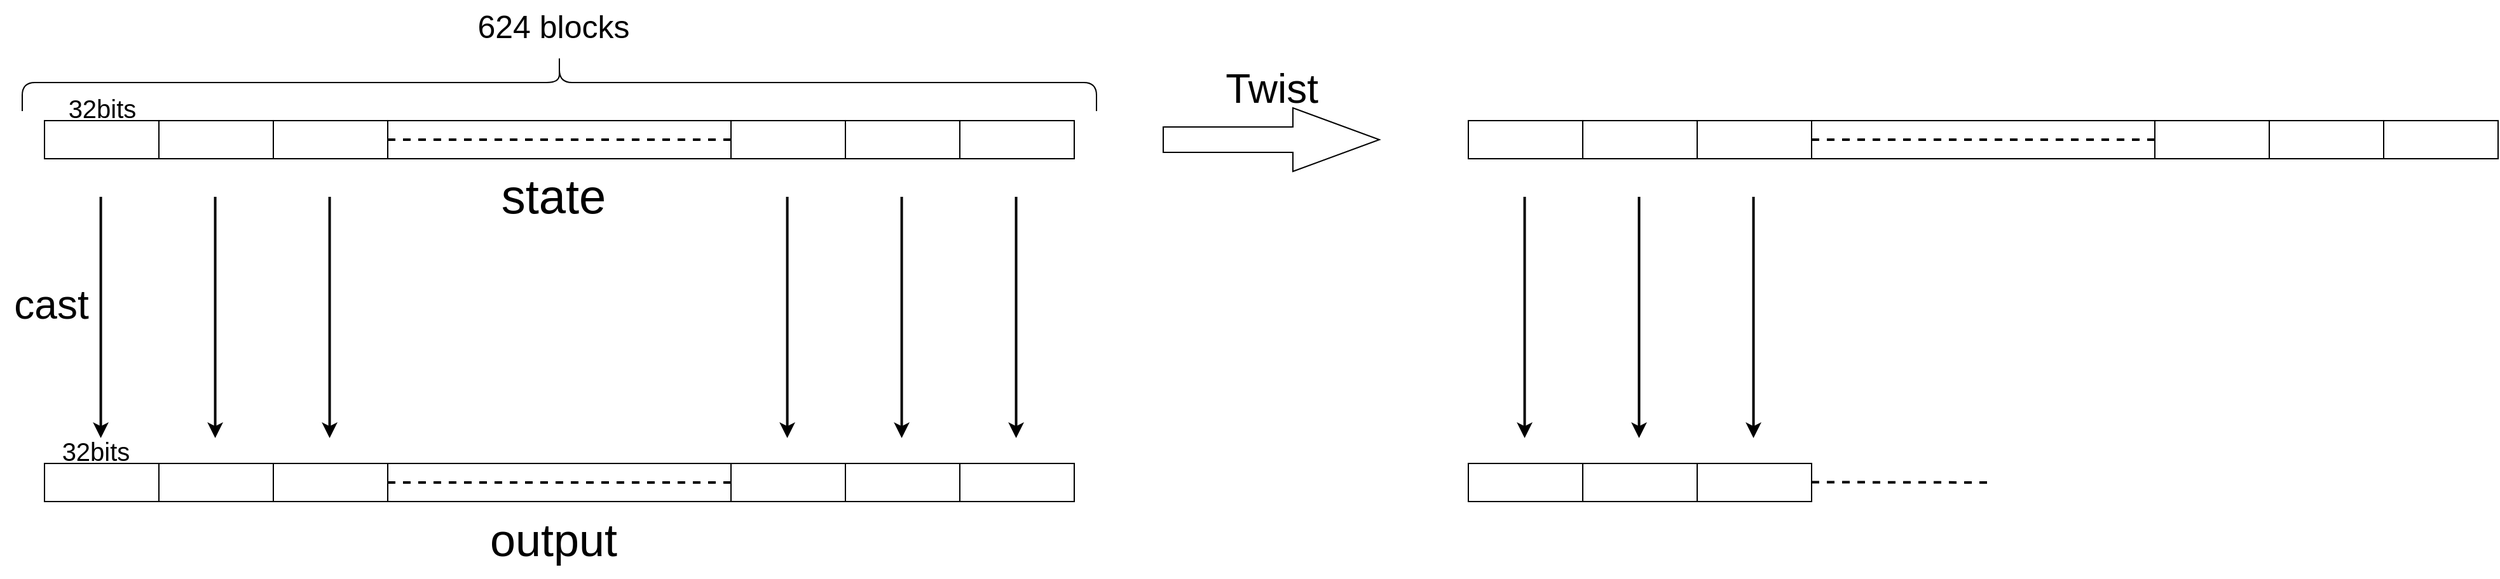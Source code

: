 <mxfile>
    <diagram id="ZrKKjEG-7WCRErtOYtB6" name="第 1 页">
        <mxGraphModel dx="4584" dy="1732" grid="1" gridSize="10" guides="1" tooltips="1" connect="1" arrows="1" fold="1" page="1" pageScale="1" pageWidth="1600" pageHeight="900" background="#ffffff" math="0" shadow="0">
            <root>
                <mxCell id="0"/>
                <mxCell id="1" parent="0"/>
                <mxCell id="145" value="" style="group" vertex="1" connectable="0" parent="1">
                    <mxGeometry x="-1600" width="1965" height="455" as="geometry"/>
                </mxCell>
                <mxCell id="21" value="&lt;font style=&quot;font-size: 25px;&quot;&gt;624 blocks&lt;/font&gt;" style="text;html=1;align=center;verticalAlign=middle;resizable=0;points=[];autosize=1;strokeColor=none;fillColor=none;" vertex="1" parent="145">
                    <mxGeometry x="365" width="140" height="40" as="geometry"/>
                </mxCell>
                <mxCell id="31" value="&lt;font style=&quot;font-size: 38px;&quot;&gt;state&lt;/font&gt;" style="text;html=1;align=center;verticalAlign=middle;resizable=0;points=[];autosize=1;strokeColor=none;fillColor=none;" vertex="1" parent="145">
                    <mxGeometry x="380" y="125" width="110" height="60" as="geometry"/>
                </mxCell>
                <mxCell id="89" value="" style="rounded=0;whiteSpace=wrap;html=1;" vertex="1" parent="145">
                    <mxGeometry x="35" y="95" width="90" height="30" as="geometry"/>
                </mxCell>
                <mxCell id="90" value="" style="rounded=0;whiteSpace=wrap;html=1;" vertex="1" parent="145">
                    <mxGeometry x="125" y="95" width="90" height="30" as="geometry"/>
                </mxCell>
                <mxCell id="91" value="" style="rounded=0;whiteSpace=wrap;html=1;" vertex="1" parent="145">
                    <mxGeometry x="215" y="95" width="90" height="30" as="geometry"/>
                </mxCell>
                <mxCell id="92" value="" style="rounded=0;whiteSpace=wrap;html=1;" vertex="1" parent="145">
                    <mxGeometry x="305" y="95" width="270" height="30" as="geometry"/>
                </mxCell>
                <mxCell id="93" value="" style="rounded=0;whiteSpace=wrap;html=1;" vertex="1" parent="145">
                    <mxGeometry x="575" y="95" width="90" height="30" as="geometry"/>
                </mxCell>
                <mxCell id="94" value="" style="rounded=0;whiteSpace=wrap;html=1;" vertex="1" parent="145">
                    <mxGeometry x="665" y="95" width="90" height="30" as="geometry"/>
                </mxCell>
                <mxCell id="95" value="" style="rounded=0;whiteSpace=wrap;html=1;" vertex="1" parent="145">
                    <mxGeometry x="755" y="95" width="90" height="30" as="geometry"/>
                </mxCell>
                <mxCell id="96" value="" style="shape=curlyBracket;whiteSpace=wrap;html=1;rounded=1;labelPosition=left;verticalLabelPosition=middle;align=right;verticalAlign=middle;rotation=90;" vertex="1" parent="145">
                    <mxGeometry x="417.5" y="-357.5" width="45" height="845" as="geometry"/>
                </mxCell>
                <mxCell id="100" style="edgeStyle=none;html=1;fontSize=25;endArrow=classic;endFill=1;strokeWidth=2;" edge="1" parent="145">
                    <mxGeometry relative="1" as="geometry">
                        <mxPoint x="79.29" y="345" as="targetPoint"/>
                        <mxPoint x="79.29" y="155" as="sourcePoint"/>
                    </mxGeometry>
                </mxCell>
                <mxCell id="101" style="edgeStyle=none;html=1;fontSize=25;endArrow=classic;endFill=1;strokeWidth=2;" edge="1" parent="145">
                    <mxGeometry relative="1" as="geometry">
                        <mxPoint x="169.29" y="345" as="targetPoint"/>
                        <mxPoint x="169.29" y="155" as="sourcePoint"/>
                    </mxGeometry>
                </mxCell>
                <mxCell id="102" style="edgeStyle=none;html=1;fontSize=25;endArrow=classic;endFill=1;strokeWidth=2;" edge="1" parent="145">
                    <mxGeometry relative="1" as="geometry">
                        <mxPoint x="259.29" y="345" as="targetPoint"/>
                        <mxPoint x="259.29" y="155" as="sourcePoint"/>
                    </mxGeometry>
                </mxCell>
                <mxCell id="103" style="edgeStyle=none;html=1;fontSize=25;endArrow=classic;endFill=1;strokeWidth=2;" edge="1" parent="145">
                    <mxGeometry relative="1" as="geometry">
                        <mxPoint x="619.29" y="345" as="targetPoint"/>
                        <mxPoint x="619.29" y="155" as="sourcePoint"/>
                    </mxGeometry>
                </mxCell>
                <mxCell id="104" style="edgeStyle=none;html=1;fontSize=25;endArrow=classic;endFill=1;strokeWidth=2;" edge="1" parent="145">
                    <mxGeometry relative="1" as="geometry">
                        <mxPoint x="709.29" y="345" as="targetPoint"/>
                        <mxPoint x="709.29" y="155" as="sourcePoint"/>
                    </mxGeometry>
                </mxCell>
                <mxCell id="105" style="edgeStyle=none;html=1;fontSize=25;endArrow=classic;endFill=1;strokeWidth=2;" edge="1" parent="145">
                    <mxGeometry relative="1" as="geometry">
                        <mxPoint x="799.29" y="345" as="targetPoint"/>
                        <mxPoint x="799.29" y="155" as="sourcePoint"/>
                    </mxGeometry>
                </mxCell>
                <mxCell id="106" value="" style="endArrow=none;dashed=1;html=1;strokeWidth=2;fontSize=30;exitX=0;exitY=0.5;exitDx=0;exitDy=0;entryX=0;entryY=0.5;entryDx=0;entryDy=0;" edge="1" parent="145">
                    <mxGeometry width="50" height="50" relative="1" as="geometry">
                        <mxPoint x="295" y="370" as="sourcePoint"/>
                        <mxPoint x="565" y="370" as="targetPoint"/>
                    </mxGeometry>
                </mxCell>
                <mxCell id="109" value="" style="rounded=0;whiteSpace=wrap;html=1;" vertex="1" parent="145">
                    <mxGeometry x="35" y="365" width="90" height="30" as="geometry"/>
                </mxCell>
                <mxCell id="110" value="" style="rounded=0;whiteSpace=wrap;html=1;" vertex="1" parent="145">
                    <mxGeometry x="125" y="365" width="90" height="30" as="geometry"/>
                </mxCell>
                <mxCell id="111" value="" style="rounded=0;whiteSpace=wrap;html=1;" vertex="1" parent="145">
                    <mxGeometry x="215" y="365" width="90" height="30" as="geometry"/>
                </mxCell>
                <mxCell id="112" value="" style="rounded=0;whiteSpace=wrap;html=1;" vertex="1" parent="145">
                    <mxGeometry x="305" y="365" width="270" height="30" as="geometry"/>
                </mxCell>
                <mxCell id="113" value="" style="rounded=0;whiteSpace=wrap;html=1;" vertex="1" parent="145">
                    <mxGeometry x="575" y="365" width="90" height="30" as="geometry"/>
                </mxCell>
                <mxCell id="114" value="" style="rounded=0;whiteSpace=wrap;html=1;" vertex="1" parent="145">
                    <mxGeometry x="665" y="365" width="90" height="30" as="geometry"/>
                </mxCell>
                <mxCell id="115" value="" style="rounded=0;whiteSpace=wrap;html=1;" vertex="1" parent="145">
                    <mxGeometry x="755" y="365" width="90" height="30" as="geometry"/>
                </mxCell>
                <mxCell id="116" value="" style="endArrow=none;dashed=1;html=1;strokeWidth=2;fontSize=30;exitX=0;exitY=0.5;exitDx=0;exitDy=0;entryX=0;entryY=0.5;entryDx=0;entryDy=0;" edge="1" parent="145" source="112" target="113">
                    <mxGeometry width="50" height="50" relative="1" as="geometry">
                        <mxPoint x="365" y="455" as="sourcePoint"/>
                        <mxPoint x="415" y="405" as="targetPoint"/>
                    </mxGeometry>
                </mxCell>
                <mxCell id="117" value="" style="endArrow=none;dashed=1;html=1;strokeWidth=2;fontSize=30;exitX=0;exitY=0.5;exitDx=0;exitDy=0;entryX=1;entryY=0.5;entryDx=0;entryDy=0;" edge="1" parent="145" source="92" target="92">
                    <mxGeometry width="50" height="50" relative="1" as="geometry">
                        <mxPoint x="315" y="390" as="sourcePoint"/>
                        <mxPoint x="585" y="390" as="targetPoint"/>
                    </mxGeometry>
                </mxCell>
                <mxCell id="118" value="&lt;font style=&quot;font-size: 20px;&quot;&gt;32bits&lt;/font&gt;" style="text;html=1;align=center;verticalAlign=middle;resizable=0;points=[];autosize=1;strokeColor=none;fillColor=none;" vertex="1" parent="145">
                    <mxGeometry x="40" y="65" width="80" height="40" as="geometry"/>
                </mxCell>
                <mxCell id="119" value="&lt;font style=&quot;font-size: 20px;&quot;&gt;32bits&lt;/font&gt;" style="text;html=1;align=center;verticalAlign=middle;resizable=0;points=[];autosize=1;strokeColor=none;fillColor=none;" vertex="1" parent="145">
                    <mxGeometry x="35" y="335" width="80" height="40" as="geometry"/>
                </mxCell>
                <mxCell id="120" value="&lt;font style=&quot;font-size: 36px;&quot;&gt;output&lt;/font&gt;" style="text;html=1;align=center;verticalAlign=middle;resizable=0;points=[];autosize=1;strokeColor=none;fillColor=none;" vertex="1" parent="145">
                    <mxGeometry x="375" y="395" width="120" height="60" as="geometry"/>
                </mxCell>
                <mxCell id="121" value="" style="shape=singleArrow;whiteSpace=wrap;html=1;arrowWidth=0.4;arrowSize=0.4;" vertex="1" parent="145">
                    <mxGeometry x="915" y="85" width="170" height="50" as="geometry"/>
                </mxCell>
                <mxCell id="124" value="&lt;font style=&quot;font-size: 32px;&quot;&gt;cast&lt;/font&gt;" style="text;html=1;align=center;verticalAlign=middle;resizable=0;points=[];autosize=1;strokeColor=none;fillColor=none;" vertex="1" parent="145">
                    <mxGeometry y="215" width="80" height="50" as="geometry"/>
                </mxCell>
                <mxCell id="126" value="&lt;font style=&quot;font-size: 32px;&quot;&gt;Twist&lt;/font&gt;" style="text;html=1;align=center;verticalAlign=middle;resizable=0;points=[];autosize=1;strokeColor=none;fillColor=none;" vertex="1" parent="145">
                    <mxGeometry x="950" y="45" width="100" height="50" as="geometry"/>
                </mxCell>
                <mxCell id="127" value="" style="endArrow=none;dashed=1;html=1;strokeWidth=2;fontSize=30;exitX=0;exitY=0.5;exitDx=0;exitDy=0;entryX=0;entryY=0.5;entryDx=0;entryDy=0;" edge="1" parent="145">
                    <mxGeometry width="50" height="50" relative="1" as="geometry">
                        <mxPoint x="1415" y="100" as="sourcePoint"/>
                        <mxPoint x="1685" y="100" as="targetPoint"/>
                    </mxGeometry>
                </mxCell>
                <mxCell id="128" value="" style="rounded=0;whiteSpace=wrap;html=1;" vertex="1" parent="145">
                    <mxGeometry x="1155" y="95" width="90" height="30" as="geometry"/>
                </mxCell>
                <mxCell id="129" value="" style="rounded=0;whiteSpace=wrap;html=1;" vertex="1" parent="145">
                    <mxGeometry x="1245" y="95" width="90" height="30" as="geometry"/>
                </mxCell>
                <mxCell id="130" value="" style="rounded=0;whiteSpace=wrap;html=1;" vertex="1" parent="145">
                    <mxGeometry x="1335" y="95" width="90" height="30" as="geometry"/>
                </mxCell>
                <mxCell id="131" value="" style="rounded=0;whiteSpace=wrap;html=1;" vertex="1" parent="145">
                    <mxGeometry x="1425" y="95" width="270" height="30" as="geometry"/>
                </mxCell>
                <mxCell id="132" value="" style="rounded=0;whiteSpace=wrap;html=1;" vertex="1" parent="145">
                    <mxGeometry x="1695" y="95" width="90" height="30" as="geometry"/>
                </mxCell>
                <mxCell id="133" value="" style="rounded=0;whiteSpace=wrap;html=1;" vertex="1" parent="145">
                    <mxGeometry x="1785" y="95" width="90" height="30" as="geometry"/>
                </mxCell>
                <mxCell id="134" value="" style="rounded=0;whiteSpace=wrap;html=1;" vertex="1" parent="145">
                    <mxGeometry x="1875" y="95" width="90" height="30" as="geometry"/>
                </mxCell>
                <mxCell id="135" value="" style="endArrow=none;dashed=1;html=1;strokeWidth=2;fontSize=30;exitX=0;exitY=0.5;exitDx=0;exitDy=0;entryX=0;entryY=0.5;entryDx=0;entryDy=0;" edge="1" parent="145" source="131" target="132">
                    <mxGeometry width="50" height="50" relative="1" as="geometry">
                        <mxPoint x="1485" y="185" as="sourcePoint"/>
                        <mxPoint x="1535" y="135" as="targetPoint"/>
                    </mxGeometry>
                </mxCell>
                <mxCell id="136" style="edgeStyle=none;html=1;fontSize=25;endArrow=classic;endFill=1;strokeWidth=2;" edge="1" parent="145">
                    <mxGeometry relative="1" as="geometry">
                        <mxPoint x="1199.29" y="345" as="targetPoint"/>
                        <mxPoint x="1199.29" y="155" as="sourcePoint"/>
                    </mxGeometry>
                </mxCell>
                <mxCell id="137" style="edgeStyle=none;html=1;fontSize=25;endArrow=classic;endFill=1;strokeWidth=2;" edge="1" parent="145">
                    <mxGeometry relative="1" as="geometry">
                        <mxPoint x="1289.29" y="345" as="targetPoint"/>
                        <mxPoint x="1289.29" y="155" as="sourcePoint"/>
                    </mxGeometry>
                </mxCell>
                <mxCell id="138" style="edgeStyle=none;html=1;fontSize=25;endArrow=classic;endFill=1;strokeWidth=2;" edge="1" parent="145">
                    <mxGeometry relative="1" as="geometry">
                        <mxPoint x="1379.29" y="345" as="targetPoint"/>
                        <mxPoint x="1379.29" y="155" as="sourcePoint"/>
                    </mxGeometry>
                </mxCell>
                <mxCell id="139" value="" style="rounded=0;whiteSpace=wrap;html=1;" vertex="1" parent="145">
                    <mxGeometry x="1155" y="365" width="90" height="30" as="geometry"/>
                </mxCell>
                <mxCell id="140" value="" style="rounded=0;whiteSpace=wrap;html=1;" vertex="1" parent="145">
                    <mxGeometry x="1245" y="365" width="90" height="30" as="geometry"/>
                </mxCell>
                <mxCell id="141" value="" style="rounded=0;whiteSpace=wrap;html=1;" vertex="1" parent="145">
                    <mxGeometry x="1335" y="365" width="90" height="30" as="geometry"/>
                </mxCell>
                <mxCell id="144" value="" style="endArrow=none;dashed=1;html=1;strokeWidth=2;fontSize=30;exitX=0;exitY=0.5;exitDx=0;exitDy=0;" edge="1" parent="145">
                    <mxGeometry width="50" height="50" relative="1" as="geometry">
                        <mxPoint x="1425.0" y="379.72" as="sourcePoint"/>
                        <mxPoint x="1565" y="380" as="targetPoint"/>
                    </mxGeometry>
                </mxCell>
            </root>
        </mxGraphModel>
    </diagram>
</mxfile>